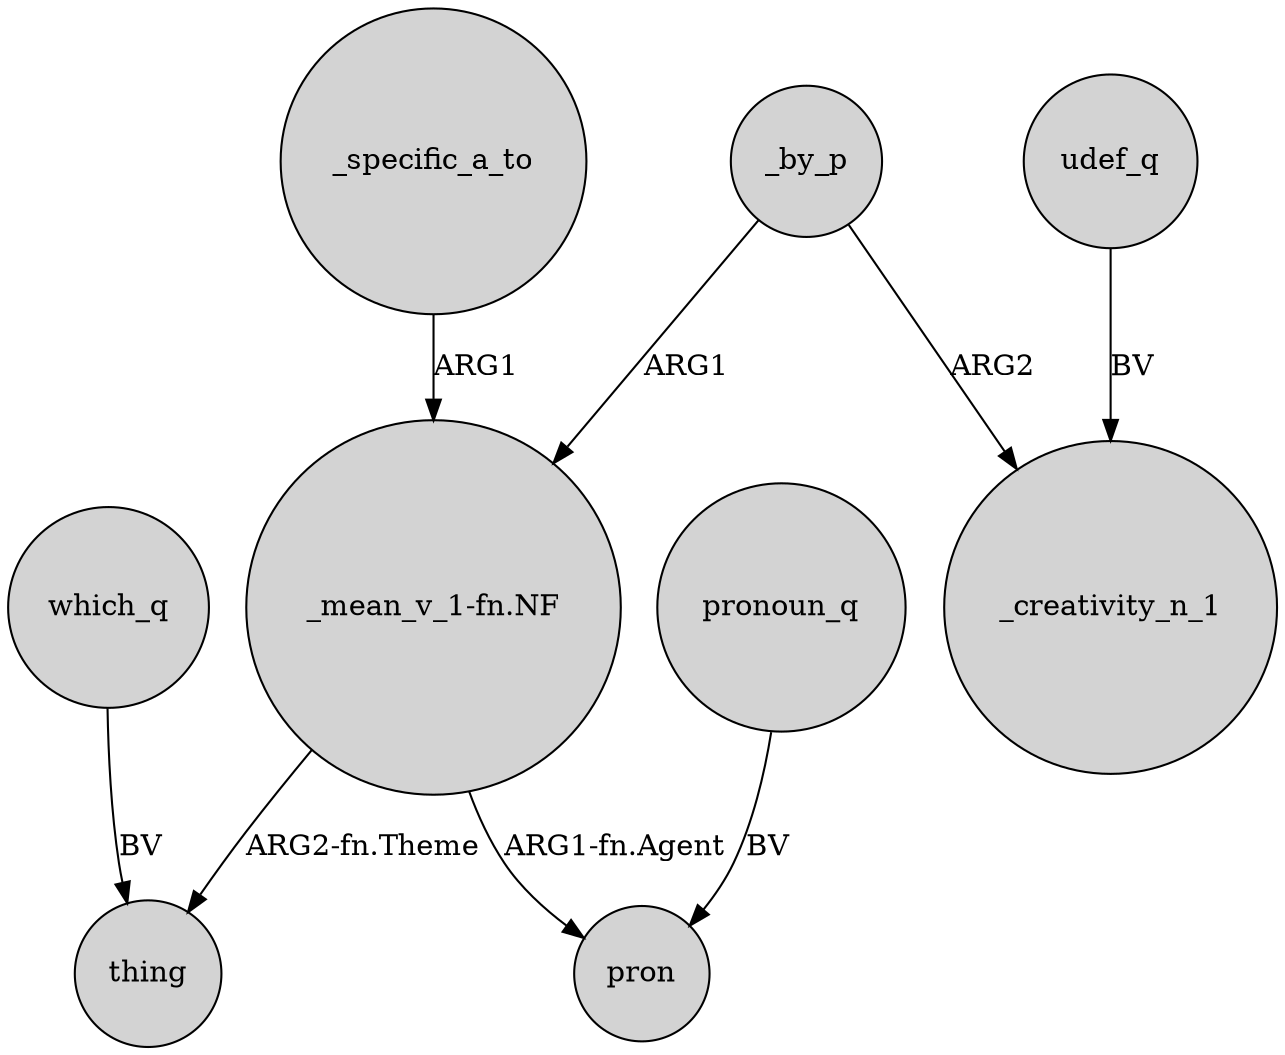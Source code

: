 digraph {
	node [shape=circle style=filled]
	_specific_a_to -> "_mean_v_1-fn.NF" [label=ARG1]
	"_mean_v_1-fn.NF" -> thing [label="ARG2-fn.Theme"]
	_by_p -> _creativity_n_1 [label=ARG2]
	udef_q -> _creativity_n_1 [label=BV]
	"_mean_v_1-fn.NF" -> pron [label="ARG1-fn.Agent"]
	_by_p -> "_mean_v_1-fn.NF" [label=ARG1]
	which_q -> thing [label=BV]
	pronoun_q -> pron [label=BV]
}
